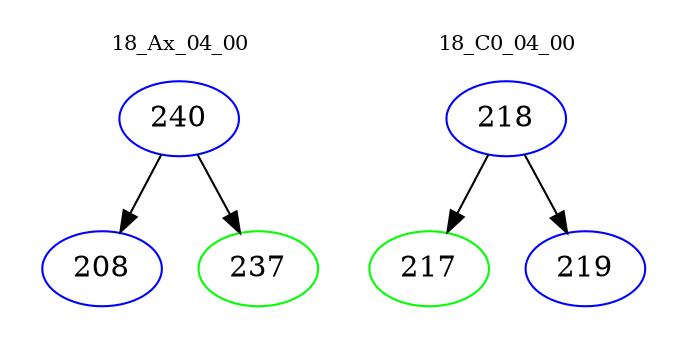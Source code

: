 digraph{
subgraph cluster_0 {
color = white
label = "18_Ax_04_00";
fontsize=10;
T0_240 [label="240", color="blue"]
T0_240 -> T0_208 [color="black"]
T0_208 [label="208", color="blue"]
T0_240 -> T0_237 [color="black"]
T0_237 [label="237", color="green"]
}
subgraph cluster_1 {
color = white
label = "18_C0_04_00";
fontsize=10;
T1_218 [label="218", color="blue"]
T1_218 -> T1_217 [color="black"]
T1_217 [label="217", color="green"]
T1_218 -> T1_219 [color="black"]
T1_219 [label="219", color="blue"]
}
}
